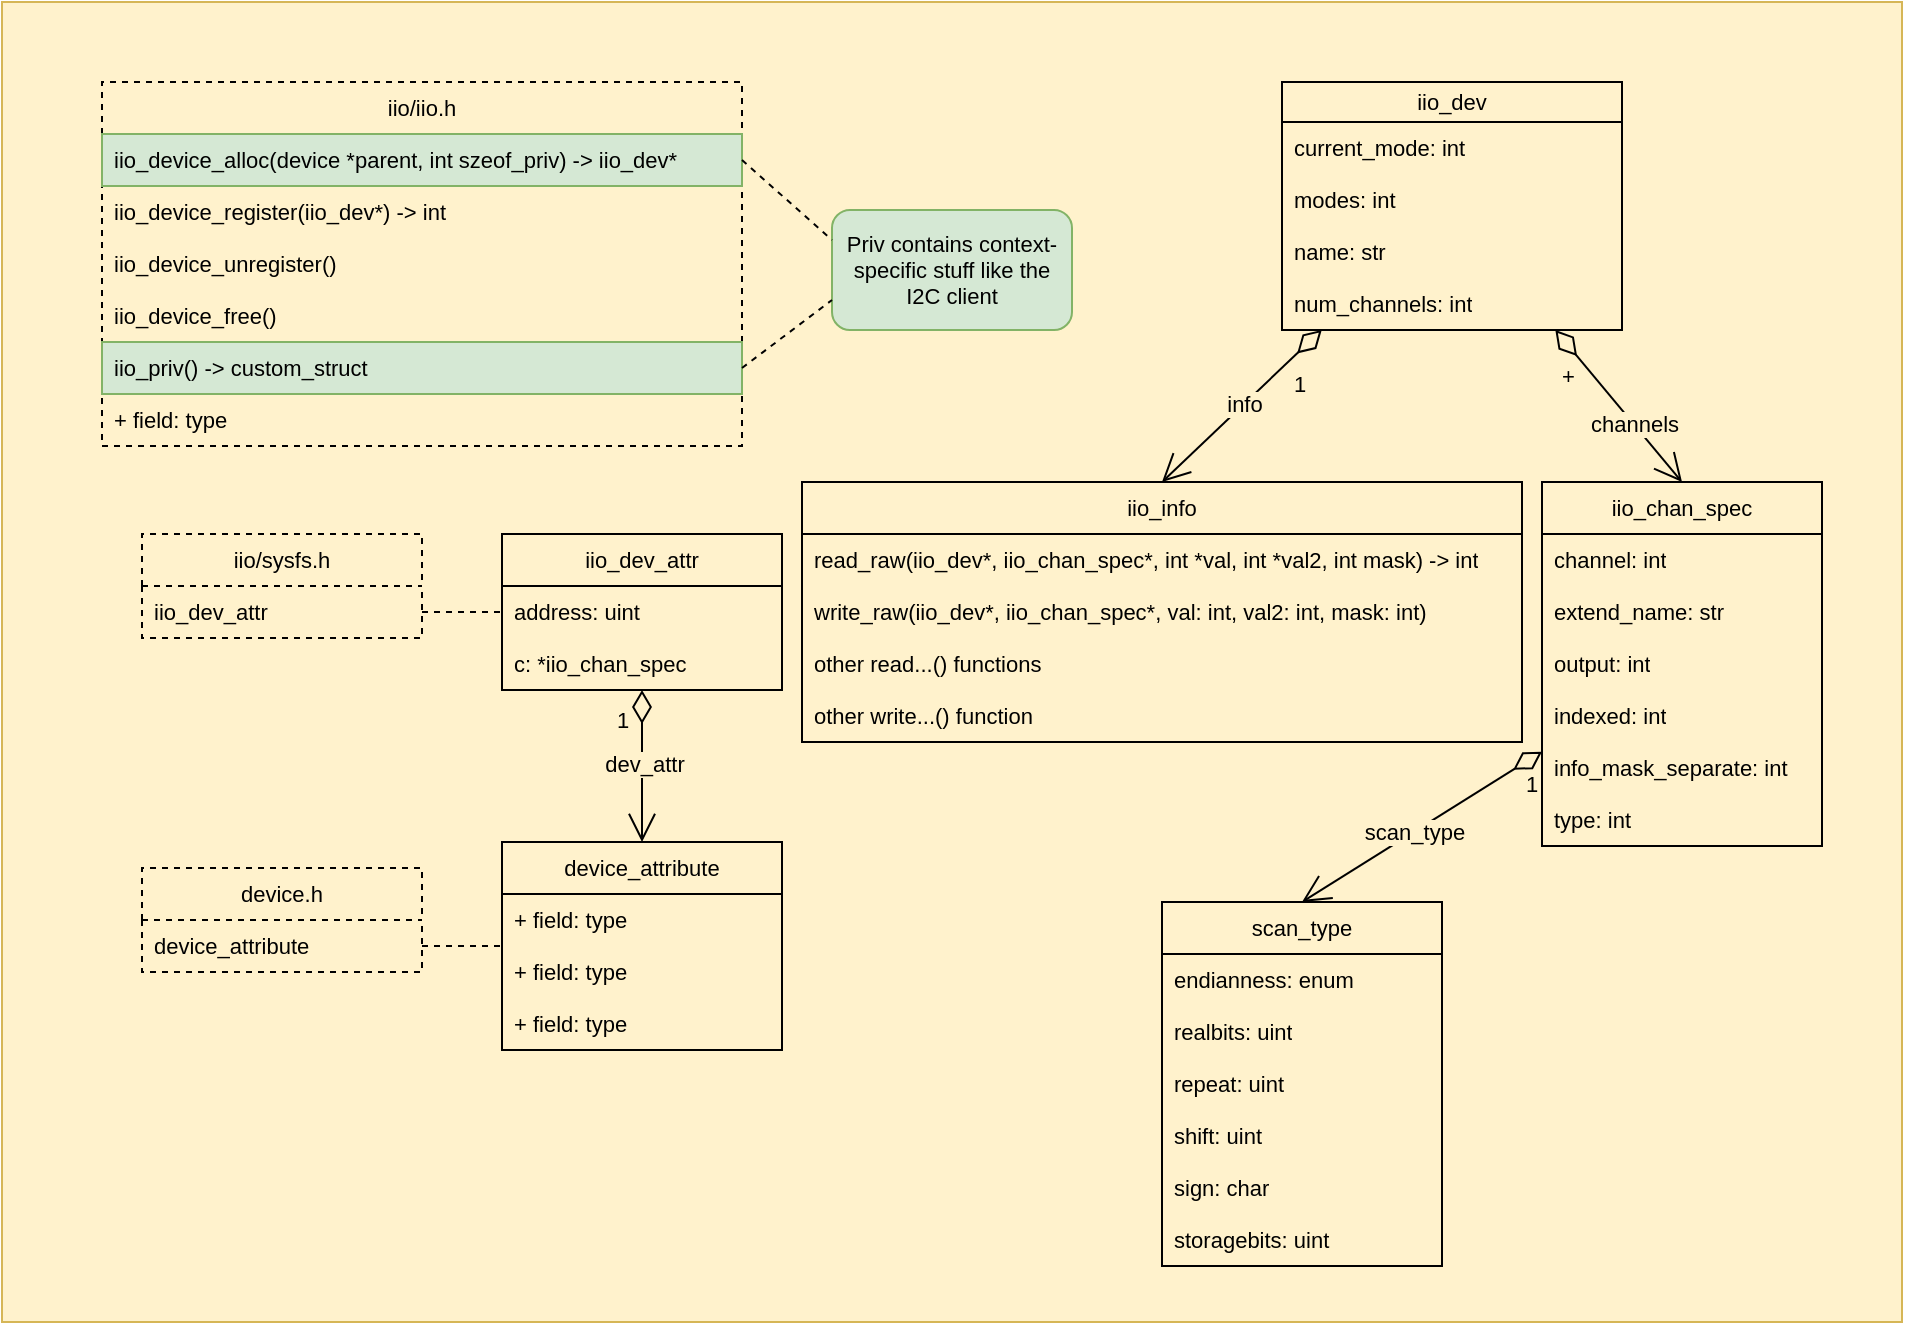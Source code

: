 <mxfile version="26.0.9">
  <diagram name="Page-1" id="B3UI_Krx_9UanOBIk5-d">
    <mxGraphModel dx="1195" dy="736" grid="1" gridSize="10" guides="1" tooltips="1" connect="1" arrows="1" fold="1" page="1" pageScale="1" pageWidth="1169" pageHeight="827" math="0" shadow="0">
      <root>
        <mxCell id="0" />
        <mxCell id="1" parent="0" />
        <mxCell id="tdU4zaPktYpznDprZkMg-3" value="" style="rounded=0;whiteSpace=wrap;html=1;align=left;verticalAlign=top;spacingLeft=4;spacingRight=4;fontFamily=Helvetica;fontSize=11;labelBackgroundColor=default;fillColor=#fff2cc;strokeColor=#d6b656;" vertex="1" parent="1">
          <mxGeometry x="40" y="20" width="950" height="660" as="geometry" />
        </mxCell>
        <mxCell id="FFYDgnO3itLQL77O1pYT-10" value="&lt;span style=&quot;&quot;&gt;+&lt;/span&gt;" style="endArrow=open;html=1;endSize=12;startArrow=diamondThin;startSize=14;startFill=0;align=left;verticalAlign=bottom;rounded=0;entryX=0.5;entryY=0;entryDx=0;entryDy=0;labelBackgroundColor=#FFF2CC;fontColor=default;" parent="1" source="FFYDgnO3itLQL77O1pYT-31" target="FFYDgnO3itLQL77O1pYT-43" edge="1">
          <mxGeometry x="-0.48" y="-20" relative="1" as="geometry">
            <mxPoint x="849.26" y="214.988" as="sourcePoint" />
            <mxPoint x="845" y="240" as="targetPoint" />
            <mxPoint as="offset" />
          </mxGeometry>
        </mxCell>
        <mxCell id="FFYDgnO3itLQL77O1pYT-58" value="channels" style="edgeLabel;html=1;align=center;verticalAlign=middle;resizable=0;points=[];fontFamily=Helvetica;fontSize=11;fontColor=default;labelBackgroundColor=light-dark(#fff2cc, #ededed);" parent="FFYDgnO3itLQL77O1pYT-10" vertex="1" connectable="0">
          <mxGeometry x="0.232" relative="1" as="geometry">
            <mxPoint as="offset" />
          </mxGeometry>
        </mxCell>
        <mxCell id="FFYDgnO3itLQL77O1pYT-15" value="1" style="endArrow=open;html=1;endSize=12;startArrow=diamondThin;startSize=14;startFill=0;align=left;verticalAlign=bottom;rounded=0;entryX=0.5;entryY=0;entryDx=0;entryDy=0;labelBackgroundColor=#FFF2CC;" parent="1" source="FFYDgnO3itLQL77O1pYT-31" target="FFYDgnO3itLQL77O1pYT-60" edge="1">
          <mxGeometry x="-0.341" y="15" relative="1" as="geometry">
            <mxPoint x="780.66" y="215.56" as="sourcePoint" />
            <mxPoint x="665.0" y="260.0" as="targetPoint" />
            <mxPoint as="offset" />
          </mxGeometry>
        </mxCell>
        <mxCell id="FFYDgnO3itLQL77O1pYT-57" value="info" style="edgeLabel;html=1;align=center;verticalAlign=middle;resizable=0;points=[];fontFamily=Helvetica;fontSize=11;fontColor=default;labelBackgroundColor=#FFF2CC;" parent="FFYDgnO3itLQL77O1pYT-15" vertex="1" connectable="0">
          <mxGeometry x="-0.013" y="-1" relative="1" as="geometry">
            <mxPoint x="1" as="offset" />
          </mxGeometry>
        </mxCell>
        <mxCell id="FFYDgnO3itLQL77O1pYT-31" value="iio_dev" style="swimlane;fontStyle=0;childLayout=stackLayout;horizontal=1;startSize=20;fillColor=none;horizontalStack=0;resizeParent=1;resizeParentMax=0;resizeLast=0;collapsible=1;marginBottom=0;whiteSpace=wrap;html=1;fontFamily=Helvetica;fontSize=11;fontColor=default;labelBackgroundColor=none;" parent="1" vertex="1">
          <mxGeometry x="680" y="60" width="170" height="124" as="geometry">
            <mxRectangle x="230" y="240" width="80" height="30" as="alternateBounds" />
          </mxGeometry>
        </mxCell>
        <mxCell id="FFYDgnO3itLQL77O1pYT-59" value="current_mode: int" style="text;strokeColor=none;fillColor=none;align=left;verticalAlign=top;spacingLeft=4;spacingRight=4;overflow=hidden;rotatable=0;points=[[0,0.5],[1,0.5]];portConstraint=eastwest;whiteSpace=wrap;html=1;fontFamily=Helvetica;fontSize=11;fontColor=default;labelBackgroundColor=none;" parent="FFYDgnO3itLQL77O1pYT-31" vertex="1">
          <mxGeometry y="20" width="170" height="26" as="geometry" />
        </mxCell>
        <mxCell id="FFYDgnO3itLQL77O1pYT-33" value="modes: int" style="text;strokeColor=none;fillColor=none;align=left;verticalAlign=top;spacingLeft=4;spacingRight=4;overflow=hidden;rotatable=0;points=[[0,0.5],[1,0.5]];portConstraint=eastwest;whiteSpace=wrap;html=1;fontFamily=Helvetica;fontSize=11;fontColor=default;labelBackgroundColor=none;" parent="FFYDgnO3itLQL77O1pYT-31" vertex="1">
          <mxGeometry y="46" width="170" height="26" as="geometry" />
        </mxCell>
        <mxCell id="FFYDgnO3itLQL77O1pYT-32" value="name: str" style="text;strokeColor=none;fillColor=none;align=left;verticalAlign=top;spacingLeft=4;spacingRight=4;overflow=hidden;rotatable=0;points=[[0,0.5],[1,0.5]];portConstraint=eastwest;whiteSpace=wrap;html=1;fontFamily=Helvetica;fontSize=11;fontColor=default;labelBackgroundColor=none;" parent="FFYDgnO3itLQL77O1pYT-31" vertex="1">
          <mxGeometry y="72" width="170" height="26" as="geometry" />
        </mxCell>
        <mxCell id="FFYDgnO3itLQL77O1pYT-41" value="num_channels: int" style="text;strokeColor=none;fillColor=none;align=left;verticalAlign=top;spacingLeft=4;spacingRight=4;overflow=hidden;rotatable=0;points=[[0,0.5],[1,0.5]];portConstraint=eastwest;whiteSpace=wrap;html=1;fontFamily=Helvetica;fontSize=11;fontColor=default;labelBackgroundColor=none;" parent="FFYDgnO3itLQL77O1pYT-31" vertex="1">
          <mxGeometry y="98" width="170" height="26" as="geometry" />
        </mxCell>
        <mxCell id="FFYDgnO3itLQL77O1pYT-43" value="iio_chan_spec" style="swimlane;fontStyle=0;childLayout=stackLayout;horizontal=1;startSize=26;fillColor=none;horizontalStack=0;resizeParent=1;resizeParentMax=0;resizeLast=0;collapsible=1;marginBottom=0;whiteSpace=wrap;html=1;fontFamily=Helvetica;fontSize=11;fontColor=default;labelBackgroundColor=none;" parent="1" vertex="1">
          <mxGeometry x="810" y="260" width="140" height="182" as="geometry" />
        </mxCell>
        <mxCell id="FFYDgnO3itLQL77O1pYT-46" value="channel: int" style="text;strokeColor=none;fillColor=none;align=left;verticalAlign=top;spacingLeft=4;spacingRight=4;overflow=hidden;rotatable=0;points=[[0,0.5],[1,0.5]];portConstraint=eastwest;whiteSpace=wrap;html=1;fontFamily=Helvetica;fontSize=11;fontColor=default;labelBackgroundColor=none;" parent="FFYDgnO3itLQL77O1pYT-43" vertex="1">
          <mxGeometry y="26" width="140" height="26" as="geometry" />
        </mxCell>
        <mxCell id="FFYDgnO3itLQL77O1pYT-56" value="extend_name: str" style="text;strokeColor=none;fillColor=none;align=left;verticalAlign=top;spacingLeft=4;spacingRight=4;overflow=hidden;rotatable=0;points=[[0,0.5],[1,0.5]];portConstraint=eastwest;whiteSpace=wrap;html=1;fontFamily=Helvetica;fontSize=11;fontColor=default;labelBackgroundColor=none;" parent="FFYDgnO3itLQL77O1pYT-43" vertex="1">
          <mxGeometry y="52" width="140" height="26" as="geometry" />
        </mxCell>
        <mxCell id="FFYDgnO3itLQL77O1pYT-54" value="output: int" style="text;strokeColor=none;fillColor=none;align=left;verticalAlign=top;spacingLeft=4;spacingRight=4;overflow=hidden;rotatable=0;points=[[0,0.5],[1,0.5]];portConstraint=eastwest;whiteSpace=wrap;html=1;fontFamily=Helvetica;fontSize=11;fontColor=default;labelBackgroundColor=none;" parent="FFYDgnO3itLQL77O1pYT-43" vertex="1">
          <mxGeometry y="78" width="140" height="26" as="geometry" />
        </mxCell>
        <mxCell id="FFYDgnO3itLQL77O1pYT-44" value="indexed: int" style="text;strokeColor=none;fillColor=none;align=left;verticalAlign=top;spacingLeft=4;spacingRight=4;overflow=hidden;rotatable=0;points=[[0,0.5],[1,0.5]];portConstraint=eastwest;whiteSpace=wrap;html=1;fontFamily=Helvetica;fontSize=11;fontColor=default;labelBackgroundColor=none;" parent="FFYDgnO3itLQL77O1pYT-43" vertex="1">
          <mxGeometry y="104" width="140" height="26" as="geometry" />
        </mxCell>
        <mxCell id="FFYDgnO3itLQL77O1pYT-45" value="info_mask_separate: int" style="text;strokeColor=none;fillColor=none;align=left;verticalAlign=top;spacingLeft=4;spacingRight=4;overflow=hidden;rotatable=0;points=[[0,0.5],[1,0.5]];portConstraint=eastwest;whiteSpace=wrap;html=1;fontFamily=Helvetica;fontSize=11;fontColor=default;labelBackgroundColor=none;" parent="FFYDgnO3itLQL77O1pYT-43" vertex="1">
          <mxGeometry y="130" width="140" height="26" as="geometry" />
        </mxCell>
        <mxCell id="FFYDgnO3itLQL77O1pYT-55" value="type: int" style="text;strokeColor=none;fillColor=none;align=left;verticalAlign=top;spacingLeft=4;spacingRight=4;overflow=hidden;rotatable=0;points=[[0,0.5],[1,0.5]];portConstraint=eastwest;whiteSpace=wrap;html=1;fontFamily=Helvetica;fontSize=11;fontColor=default;labelBackgroundColor=none;" parent="FFYDgnO3itLQL77O1pYT-43" vertex="1">
          <mxGeometry y="156" width="140" height="26" as="geometry" />
        </mxCell>
        <mxCell id="FFYDgnO3itLQL77O1pYT-47" value="scan_type" style="swimlane;fontStyle=0;childLayout=stackLayout;horizontal=1;startSize=26;fillColor=none;horizontalStack=0;resizeParent=1;resizeParentMax=0;resizeLast=0;collapsible=1;marginBottom=0;whiteSpace=wrap;html=1;fontFamily=Helvetica;fontSize=11;fontColor=default;labelBackgroundColor=none;" parent="1" vertex="1">
          <mxGeometry x="620" y="470" width="140" height="182" as="geometry" />
        </mxCell>
        <mxCell id="FFYDgnO3itLQL77O1pYT-53" value="endianness: enum" style="text;strokeColor=none;fillColor=none;align=left;verticalAlign=top;spacingLeft=4;spacingRight=4;overflow=hidden;rotatable=0;points=[[0,0.5],[1,0.5]];portConstraint=eastwest;whiteSpace=wrap;html=1;fontFamily=Helvetica;fontSize=11;fontColor=default;labelBackgroundColor=none;" parent="FFYDgnO3itLQL77O1pYT-47" vertex="1">
          <mxGeometry y="26" width="140" height="26" as="geometry" />
        </mxCell>
        <mxCell id="FFYDgnO3itLQL77O1pYT-52" value="realbits: uint" style="text;strokeColor=none;fillColor=none;align=left;verticalAlign=top;spacingLeft=4;spacingRight=4;overflow=hidden;rotatable=0;points=[[0,0.5],[1,0.5]];portConstraint=eastwest;whiteSpace=wrap;html=1;fontFamily=Helvetica;fontSize=11;fontColor=default;labelBackgroundColor=none;" parent="FFYDgnO3itLQL77O1pYT-47" vertex="1">
          <mxGeometry y="52" width="140" height="26" as="geometry" />
        </mxCell>
        <mxCell id="FFYDgnO3itLQL77O1pYT-104" value="repeat: uint" style="text;strokeColor=none;fillColor=none;align=left;verticalAlign=top;spacingLeft=4;spacingRight=4;overflow=hidden;rotatable=0;points=[[0,0.5],[1,0.5]];portConstraint=eastwest;whiteSpace=wrap;html=1;fontFamily=Helvetica;fontSize=11;fontColor=default;labelBackgroundColor=none;" parent="FFYDgnO3itLQL77O1pYT-47" vertex="1">
          <mxGeometry y="78" width="140" height="26" as="geometry" />
        </mxCell>
        <mxCell id="FFYDgnO3itLQL77O1pYT-50" value="shift: uint" style="text;strokeColor=none;fillColor=none;align=left;verticalAlign=top;spacingLeft=4;spacingRight=4;overflow=hidden;rotatable=0;points=[[0,0.5],[1,0.5]];portConstraint=eastwest;whiteSpace=wrap;html=1;fontFamily=Helvetica;fontSize=11;fontColor=default;labelBackgroundColor=none;" parent="FFYDgnO3itLQL77O1pYT-47" vertex="1">
          <mxGeometry y="104" width="140" height="26" as="geometry" />
        </mxCell>
        <mxCell id="FFYDgnO3itLQL77O1pYT-48" value="sign: char" style="text;strokeColor=none;fillColor=none;align=left;verticalAlign=top;spacingLeft=4;spacingRight=4;overflow=hidden;rotatable=0;points=[[0,0.5],[1,0.5]];portConstraint=eastwest;whiteSpace=wrap;html=1;fontFamily=Helvetica;fontSize=11;fontColor=default;labelBackgroundColor=none;" parent="FFYDgnO3itLQL77O1pYT-47" vertex="1">
          <mxGeometry y="130" width="140" height="26" as="geometry" />
        </mxCell>
        <mxCell id="FFYDgnO3itLQL77O1pYT-49" value="storagebits: uint" style="text;strokeColor=none;fillColor=none;align=left;verticalAlign=top;spacingLeft=4;spacingRight=4;overflow=hidden;rotatable=0;points=[[0,0.5],[1,0.5]];portConstraint=eastwest;whiteSpace=wrap;html=1;fontFamily=Helvetica;fontSize=11;fontColor=default;labelBackgroundColor=none;" parent="FFYDgnO3itLQL77O1pYT-47" vertex="1">
          <mxGeometry y="156" width="140" height="26" as="geometry" />
        </mxCell>
        <mxCell id="FFYDgnO3itLQL77O1pYT-51" value="&lt;span&gt;1&lt;/span&gt;" style="endArrow=open;html=1;endSize=12;startArrow=diamondThin;startSize=14;startFill=0;align=left;verticalAlign=bottom;rounded=0;strokeColor=default;fontFamily=Helvetica;fontSize=11;fontColor=default;labelBackgroundColor=#FFF2CC;entryX=0.5;entryY=0;entryDx=0;entryDy=0;" parent="1" source="FFYDgnO3itLQL77O1pYT-43" target="FFYDgnO3itLQL77O1pYT-47" edge="1">
          <mxGeometry x="-0.692" y="16" relative="1" as="geometry">
            <mxPoint x="860" y="330" as="sourcePoint" />
            <mxPoint x="1020" y="330" as="targetPoint" />
            <mxPoint as="offset" />
          </mxGeometry>
        </mxCell>
        <mxCell id="FFYDgnO3itLQL77O1pYT-67" value="scan_type" style="edgeLabel;html=1;align=center;verticalAlign=middle;resizable=0;points=[];fontFamily=Helvetica;fontSize=11;fontColor=default;labelBackgroundColor=#FFF2CC;" parent="FFYDgnO3itLQL77O1pYT-51" vertex="1" connectable="0">
          <mxGeometry x="0.072" relative="1" as="geometry">
            <mxPoint as="offset" />
          </mxGeometry>
        </mxCell>
        <mxCell id="FFYDgnO3itLQL77O1pYT-60" value="iio_info" style="swimlane;fontStyle=0;childLayout=stackLayout;horizontal=1;startSize=26;fillColor=none;horizontalStack=0;resizeParent=1;resizeParentMax=0;resizeLast=0;collapsible=1;marginBottom=0;whiteSpace=wrap;html=1;fontFamily=Helvetica;fontSize=11;fontColor=default;labelBackgroundColor=none;" parent="1" vertex="1">
          <mxGeometry x="440" y="260" width="360" height="130" as="geometry" />
        </mxCell>
        <mxCell id="FFYDgnO3itLQL77O1pYT-61" value="read_raw(iio_dev*, iio_chan_spec*, int *val, int *val2, int mask) -&amp;gt; int" style="text;strokeColor=none;fillColor=none;align=left;verticalAlign=top;spacingLeft=4;spacingRight=4;overflow=hidden;rotatable=0;points=[[0,0.5],[1,0.5]];portConstraint=eastwest;whiteSpace=wrap;html=1;fontFamily=Helvetica;fontSize=11;fontColor=default;labelBackgroundColor=none;" parent="FFYDgnO3itLQL77O1pYT-60" vertex="1">
          <mxGeometry y="26" width="360" height="26" as="geometry" />
        </mxCell>
        <mxCell id="FFYDgnO3itLQL77O1pYT-62" value="write_raw(iio_dev*, iio_chan_spec*, val: int, val2: int, mask: int)" style="text;strokeColor=none;fillColor=none;align=left;verticalAlign=top;spacingLeft=4;spacingRight=4;overflow=hidden;rotatable=0;points=[[0,0.5],[1,0.5]];portConstraint=eastwest;whiteSpace=wrap;html=1;fontFamily=Helvetica;fontSize=11;fontColor=default;labelBackgroundColor=none;" parent="FFYDgnO3itLQL77O1pYT-60" vertex="1">
          <mxGeometry y="52" width="360" height="26" as="geometry" />
        </mxCell>
        <mxCell id="FFYDgnO3itLQL77O1pYT-65" value="other read...() functions" style="text;strokeColor=none;fillColor=none;align=left;verticalAlign=top;spacingLeft=4;spacingRight=4;overflow=hidden;rotatable=0;points=[[0,0.5],[1,0.5]];portConstraint=eastwest;whiteSpace=wrap;html=1;fontFamily=Helvetica;fontSize=11;fontColor=default;labelBackgroundColor=none;" parent="FFYDgnO3itLQL77O1pYT-60" vertex="1">
          <mxGeometry y="78" width="360" height="26" as="geometry" />
        </mxCell>
        <mxCell id="FFYDgnO3itLQL77O1pYT-66" value="other write...() function" style="text;strokeColor=none;fillColor=none;align=left;verticalAlign=top;spacingLeft=4;spacingRight=4;overflow=hidden;rotatable=0;points=[[0,0.5],[1,0.5]];portConstraint=eastwest;whiteSpace=wrap;html=1;fontFamily=Helvetica;fontSize=11;fontColor=default;labelBackgroundColor=none;" parent="FFYDgnO3itLQL77O1pYT-60" vertex="1">
          <mxGeometry y="104" width="360" height="26" as="geometry" />
        </mxCell>
        <mxCell id="FFYDgnO3itLQL77O1pYT-69" value="Priv contains context-specific stuff like the I2C client" style="rounded=1;whiteSpace=wrap;html=1;fontFamily=Helvetica;fontSize=11;labelBackgroundColor=none;fillColor=#d5e8d4;strokeColor=#82b366;" parent="1" vertex="1">
          <mxGeometry x="455" y="124" width="120" height="60" as="geometry" />
        </mxCell>
        <mxCell id="FFYDgnO3itLQL77O1pYT-73" value="iio/iio.h" style="swimlane;fontStyle=0;childLayout=stackLayout;horizontal=1;startSize=26;fillColor=none;horizontalStack=0;resizeParent=1;resizeParentMax=0;resizeLast=0;collapsible=1;marginBottom=0;whiteSpace=wrap;html=1;fontFamily=Helvetica;fontSize=11;fontColor=default;labelBackgroundColor=none;dashed=1;" parent="1" vertex="1">
          <mxGeometry x="90" y="60" width="320" height="182" as="geometry" />
        </mxCell>
        <mxCell id="FFYDgnO3itLQL77O1pYT-74" value="iio_device_alloc(device *parent, int szeof_priv) -&amp;gt; iio_dev*" style="text;strokeColor=#82b366;fillColor=#d5e8d4;align=left;verticalAlign=top;spacingLeft=4;spacingRight=4;overflow=hidden;rotatable=0;points=[[0,0.5],[1,0.5]];portConstraint=eastwest;whiteSpace=wrap;html=1;fontFamily=Helvetica;fontSize=11;labelBackgroundColor=none;" parent="FFYDgnO3itLQL77O1pYT-73" vertex="1">
          <mxGeometry y="26" width="320" height="26" as="geometry" />
        </mxCell>
        <mxCell id="FFYDgnO3itLQL77O1pYT-75" value="iio_device_register(iio_dev*) -&amp;gt; int" style="text;strokeColor=none;fillColor=none;align=left;verticalAlign=top;spacingLeft=4;spacingRight=4;overflow=hidden;rotatable=0;points=[[0,0.5],[1,0.5]];portConstraint=eastwest;whiteSpace=wrap;html=1;fontFamily=Helvetica;fontSize=11;fontColor=default;labelBackgroundColor=none;" parent="FFYDgnO3itLQL77O1pYT-73" vertex="1">
          <mxGeometry y="52" width="320" height="26" as="geometry" />
        </mxCell>
        <mxCell id="tdU4zaPktYpznDprZkMg-1" value="iio_device_unregister()" style="text;strokeColor=none;fillColor=none;align=left;verticalAlign=top;spacingLeft=4;spacingRight=4;overflow=hidden;rotatable=0;points=[[0,0.5],[1,0.5]];portConstraint=eastwest;whiteSpace=wrap;html=1;fontFamily=Helvetica;fontSize=11;fontColor=default;labelBackgroundColor=none;" vertex="1" parent="FFYDgnO3itLQL77O1pYT-73">
          <mxGeometry y="78" width="320" height="26" as="geometry" />
        </mxCell>
        <mxCell id="tdU4zaPktYpznDprZkMg-2" value="iio_device_free()" style="text;strokeColor=none;fillColor=none;align=left;verticalAlign=top;spacingLeft=4;spacingRight=4;overflow=hidden;rotatable=0;points=[[0,0.5],[1,0.5]];portConstraint=eastwest;whiteSpace=wrap;html=1;fontFamily=Helvetica;fontSize=11;fontColor=default;labelBackgroundColor=none;" vertex="1" parent="FFYDgnO3itLQL77O1pYT-73">
          <mxGeometry y="104" width="320" height="26" as="geometry" />
        </mxCell>
        <mxCell id="FFYDgnO3itLQL77O1pYT-72" value="iio_priv() -&amp;gt; custom_struct" style="text;strokeColor=#82b366;fillColor=#d5e8d4;align=left;verticalAlign=top;spacingLeft=4;spacingRight=4;overflow=hidden;rotatable=0;points=[[0,0.5],[1,0.5]];portConstraint=eastwest;whiteSpace=wrap;html=1;fontFamily=Helvetica;fontSize=11;labelBackgroundColor=none;" parent="FFYDgnO3itLQL77O1pYT-73" vertex="1">
          <mxGeometry y="130" width="320" height="26" as="geometry" />
        </mxCell>
        <mxCell id="FFYDgnO3itLQL77O1pYT-76" value="+ field: type" style="text;strokeColor=none;fillColor=none;align=left;verticalAlign=top;spacingLeft=4;spacingRight=4;overflow=hidden;rotatable=0;points=[[0,0.5],[1,0.5]];portConstraint=eastwest;whiteSpace=wrap;html=1;fontFamily=Helvetica;fontSize=11;fontColor=default;labelBackgroundColor=none;" parent="FFYDgnO3itLQL77O1pYT-73" vertex="1">
          <mxGeometry y="156" width="320" height="26" as="geometry" />
        </mxCell>
        <mxCell id="FFYDgnO3itLQL77O1pYT-81" style="edgeStyle=none;shape=connector;rounded=0;orthogonalLoop=1;jettySize=auto;html=1;exitX=1;exitY=0.5;exitDx=0;exitDy=0;strokeColor=default;align=left;verticalAlign=bottom;fontFamily=Helvetica;fontSize=11;fontColor=default;labelBackgroundColor=default;startArrow=none;startFill=0;startSize=14;endArrow=none;endSize=12;dashed=1;entryX=0;entryY=0.75;entryDx=0;entryDy=0;" parent="1" source="FFYDgnO3itLQL77O1pYT-72" target="FFYDgnO3itLQL77O1pYT-69" edge="1">
          <mxGeometry relative="1" as="geometry" />
        </mxCell>
        <mxCell id="FFYDgnO3itLQL77O1pYT-82" value="iio/sysfs.h" style="swimlane;fontStyle=0;childLayout=stackLayout;horizontal=1;startSize=26;fillColor=none;horizontalStack=0;resizeParent=1;resizeParentMax=0;resizeLast=0;collapsible=1;marginBottom=0;whiteSpace=wrap;html=1;fontFamily=Helvetica;fontSize=11;fontColor=default;labelBackgroundColor=none;dashed=1;strokeColor=default;align=center;verticalAlign=middle;" parent="1" vertex="1">
          <mxGeometry x="110" y="286" width="140" height="52" as="geometry" />
        </mxCell>
        <mxCell id="FFYDgnO3itLQL77O1pYT-83" value="iio_dev_attr" style="text;strokeColor=none;fillColor=none;align=left;verticalAlign=top;spacingLeft=4;spacingRight=4;overflow=hidden;rotatable=0;points=[[0,0.5],[1,0.5]];portConstraint=eastwest;whiteSpace=wrap;html=1;fontFamily=Helvetica;fontSize=11;fontColor=default;labelBackgroundColor=none;fontStyle=0;" parent="FFYDgnO3itLQL77O1pYT-82" vertex="1">
          <mxGeometry y="26" width="140" height="26" as="geometry" />
        </mxCell>
        <mxCell id="FFYDgnO3itLQL77O1pYT-105" style="edgeStyle=none;shape=connector;rounded=0;orthogonalLoop=1;jettySize=auto;html=1;entryX=0.5;entryY=0;entryDx=0;entryDy=0;strokeColor=default;align=left;verticalAlign=bottom;fontFamily=Helvetica;fontSize=11;fontColor=default;labelBackgroundColor=default;startArrow=diamondThin;startFill=0;startSize=14;endArrow=open;endSize=12;" parent="1" source="FFYDgnO3itLQL77O1pYT-86" target="FFYDgnO3itLQL77O1pYT-94" edge="1">
          <mxGeometry relative="1" as="geometry" />
        </mxCell>
        <mxCell id="FFYDgnO3itLQL77O1pYT-106" value="1" style="edgeLabel;html=1;align=center;verticalAlign=middle;resizable=0;points=[];fontFamily=Helvetica;fontSize=11;fontColor=default;labelBackgroundColor=none;" parent="FFYDgnO3itLQL77O1pYT-105" vertex="1" connectable="0">
          <mxGeometry x="-0.596" y="1" relative="1" as="geometry">
            <mxPoint x="-11" y="-1" as="offset" />
          </mxGeometry>
        </mxCell>
        <mxCell id="FFYDgnO3itLQL77O1pYT-107" value="dev_attr" style="edgeLabel;html=1;align=center;verticalAlign=middle;resizable=0;points=[];fontFamily=Helvetica;fontSize=11;fontColor=default;labelBackgroundColor=#FFF2CC;" parent="FFYDgnO3itLQL77O1pYT-105" vertex="1" connectable="0">
          <mxGeometry x="-0.025" y="1" relative="1" as="geometry">
            <mxPoint as="offset" />
          </mxGeometry>
        </mxCell>
        <mxCell id="FFYDgnO3itLQL77O1pYT-86" value="iio_dev_attr" style="swimlane;fontStyle=0;childLayout=stackLayout;horizontal=1;startSize=26;fillColor=none;horizontalStack=0;resizeParent=1;resizeParentMax=0;resizeLast=0;collapsible=1;marginBottom=0;whiteSpace=wrap;html=1;fontFamily=Helvetica;fontSize=11;fontColor=default;labelBackgroundColor=none;" parent="1" vertex="1">
          <mxGeometry x="290" y="286" width="140" height="78" as="geometry" />
        </mxCell>
        <mxCell id="FFYDgnO3itLQL77O1pYT-88" value="address: uint" style="text;strokeColor=none;fillColor=none;align=left;verticalAlign=top;spacingLeft=4;spacingRight=4;overflow=hidden;rotatable=0;points=[[0,0.5],[1,0.5]];portConstraint=eastwest;whiteSpace=wrap;html=1;fontFamily=Helvetica;fontSize=11;fontColor=default;labelBackgroundColor=none;" parent="FFYDgnO3itLQL77O1pYT-86" vertex="1">
          <mxGeometry y="26" width="140" height="26" as="geometry" />
        </mxCell>
        <mxCell id="FFYDgnO3itLQL77O1pYT-89" value="c: *iio_chan_spec" style="text;strokeColor=none;fillColor=none;align=left;verticalAlign=top;spacingLeft=4;spacingRight=4;overflow=hidden;rotatable=0;points=[[0,0.5],[1,0.5]];portConstraint=eastwest;whiteSpace=wrap;html=1;fontFamily=Helvetica;fontSize=11;fontColor=default;labelBackgroundColor=none;" parent="FFYDgnO3itLQL77O1pYT-86" vertex="1">
          <mxGeometry y="52" width="140" height="26" as="geometry" />
        </mxCell>
        <mxCell id="FFYDgnO3itLQL77O1pYT-90" value="device.h" style="swimlane;fontStyle=0;childLayout=stackLayout;horizontal=1;startSize=26;fillColor=none;horizontalStack=0;resizeParent=1;resizeParentMax=0;resizeLast=0;collapsible=1;marginBottom=0;whiteSpace=wrap;html=1;fontFamily=Helvetica;fontSize=11;fontColor=default;labelBackgroundColor=none;dashed=1;strokeColor=default;align=center;verticalAlign=middle;" parent="1" vertex="1">
          <mxGeometry x="110" y="453" width="140" height="52" as="geometry" />
        </mxCell>
        <mxCell id="FFYDgnO3itLQL77O1pYT-91" value="&lt;div&gt;device_attribute&lt;/div&gt;" style="text;strokeColor=none;fillColor=none;align=left;verticalAlign=top;spacingLeft=4;spacingRight=4;overflow=hidden;rotatable=0;points=[[0,0.5],[1,0.5]];portConstraint=eastwest;whiteSpace=wrap;html=1;fontFamily=Helvetica;fontSize=11;fontColor=default;labelBackgroundColor=none;fontStyle=0;" parent="FFYDgnO3itLQL77O1pYT-90" vertex="1">
          <mxGeometry y="26" width="140" height="26" as="geometry" />
        </mxCell>
        <mxCell id="FFYDgnO3itLQL77O1pYT-94" value="device_attribute" style="swimlane;fontStyle=0;childLayout=stackLayout;horizontal=1;startSize=26;fillColor=none;horizontalStack=0;resizeParent=1;resizeParentMax=0;resizeLast=0;collapsible=1;marginBottom=0;whiteSpace=wrap;html=1;fontFamily=Helvetica;fontSize=11;fontColor=default;labelBackgroundColor=none;" parent="1" vertex="1">
          <mxGeometry x="290" y="440" width="140" height="104" as="geometry" />
        </mxCell>
        <mxCell id="FFYDgnO3itLQL77O1pYT-95" value="+ field: type" style="text;strokeColor=none;fillColor=none;align=left;verticalAlign=top;spacingLeft=4;spacingRight=4;overflow=hidden;rotatable=0;points=[[0,0.5],[1,0.5]];portConstraint=eastwest;whiteSpace=wrap;html=1;fontFamily=Helvetica;fontSize=11;fontColor=default;labelBackgroundColor=none;" parent="FFYDgnO3itLQL77O1pYT-94" vertex="1">
          <mxGeometry y="26" width="140" height="26" as="geometry" />
        </mxCell>
        <mxCell id="FFYDgnO3itLQL77O1pYT-96" value="+ field: type" style="text;strokeColor=none;fillColor=none;align=left;verticalAlign=top;spacingLeft=4;spacingRight=4;overflow=hidden;rotatable=0;points=[[0,0.5],[1,0.5]];portConstraint=eastwest;whiteSpace=wrap;html=1;fontFamily=Helvetica;fontSize=11;fontColor=default;labelBackgroundColor=none;" parent="FFYDgnO3itLQL77O1pYT-94" vertex="1">
          <mxGeometry y="52" width="140" height="26" as="geometry" />
        </mxCell>
        <mxCell id="FFYDgnO3itLQL77O1pYT-97" value="+ field: type" style="text;strokeColor=none;fillColor=none;align=left;verticalAlign=top;spacingLeft=4;spacingRight=4;overflow=hidden;rotatable=0;points=[[0,0.5],[1,0.5]];portConstraint=eastwest;whiteSpace=wrap;html=1;fontFamily=Helvetica;fontSize=11;fontColor=default;labelBackgroundColor=none;" parent="FFYDgnO3itLQL77O1pYT-94" vertex="1">
          <mxGeometry y="78" width="140" height="26" as="geometry" />
        </mxCell>
        <mxCell id="FFYDgnO3itLQL77O1pYT-100" style="edgeStyle=none;shape=connector;rounded=0;orthogonalLoop=1;jettySize=auto;html=1;exitX=1;exitY=0.5;exitDx=0;exitDy=0;strokeColor=default;align=left;verticalAlign=bottom;fontFamily=Helvetica;fontSize=11;fontColor=default;labelBackgroundColor=default;startArrow=none;startFill=0;startSize=14;endArrow=none;endSize=12;dashed=1;" parent="1" source="FFYDgnO3itLQL77O1pYT-83" target="FFYDgnO3itLQL77O1pYT-86" edge="1">
          <mxGeometry relative="1" as="geometry" />
        </mxCell>
        <mxCell id="FFYDgnO3itLQL77O1pYT-102" style="edgeStyle=none;shape=connector;rounded=0;orthogonalLoop=1;jettySize=auto;html=1;strokeColor=default;align=left;verticalAlign=bottom;fontFamily=Helvetica;fontSize=11;fontColor=default;labelBackgroundColor=default;startArrow=none;startFill=0;startSize=14;endArrow=none;endSize=12;dashed=1;" parent="1" source="FFYDgnO3itLQL77O1pYT-91" target="FFYDgnO3itLQL77O1pYT-94" edge="1">
          <mxGeometry relative="1" as="geometry" />
        </mxCell>
        <mxCell id="tdU4zaPktYpznDprZkMg-7" style="rounded=0;orthogonalLoop=1;jettySize=auto;html=1;fontFamily=Helvetica;fontSize=11;fontColor=default;labelBackgroundColor=default;dashed=1;endArrow=none;startFill=0;exitX=1;exitY=0.5;exitDx=0;exitDy=0;entryX=0;entryY=0.25;entryDx=0;entryDy=0;" edge="1" parent="1" source="FFYDgnO3itLQL77O1pYT-74" target="FFYDgnO3itLQL77O1pYT-69">
          <mxGeometry relative="1" as="geometry">
            <mxPoint x="500" y="170" as="targetPoint" />
          </mxGeometry>
        </mxCell>
      </root>
    </mxGraphModel>
  </diagram>
</mxfile>
